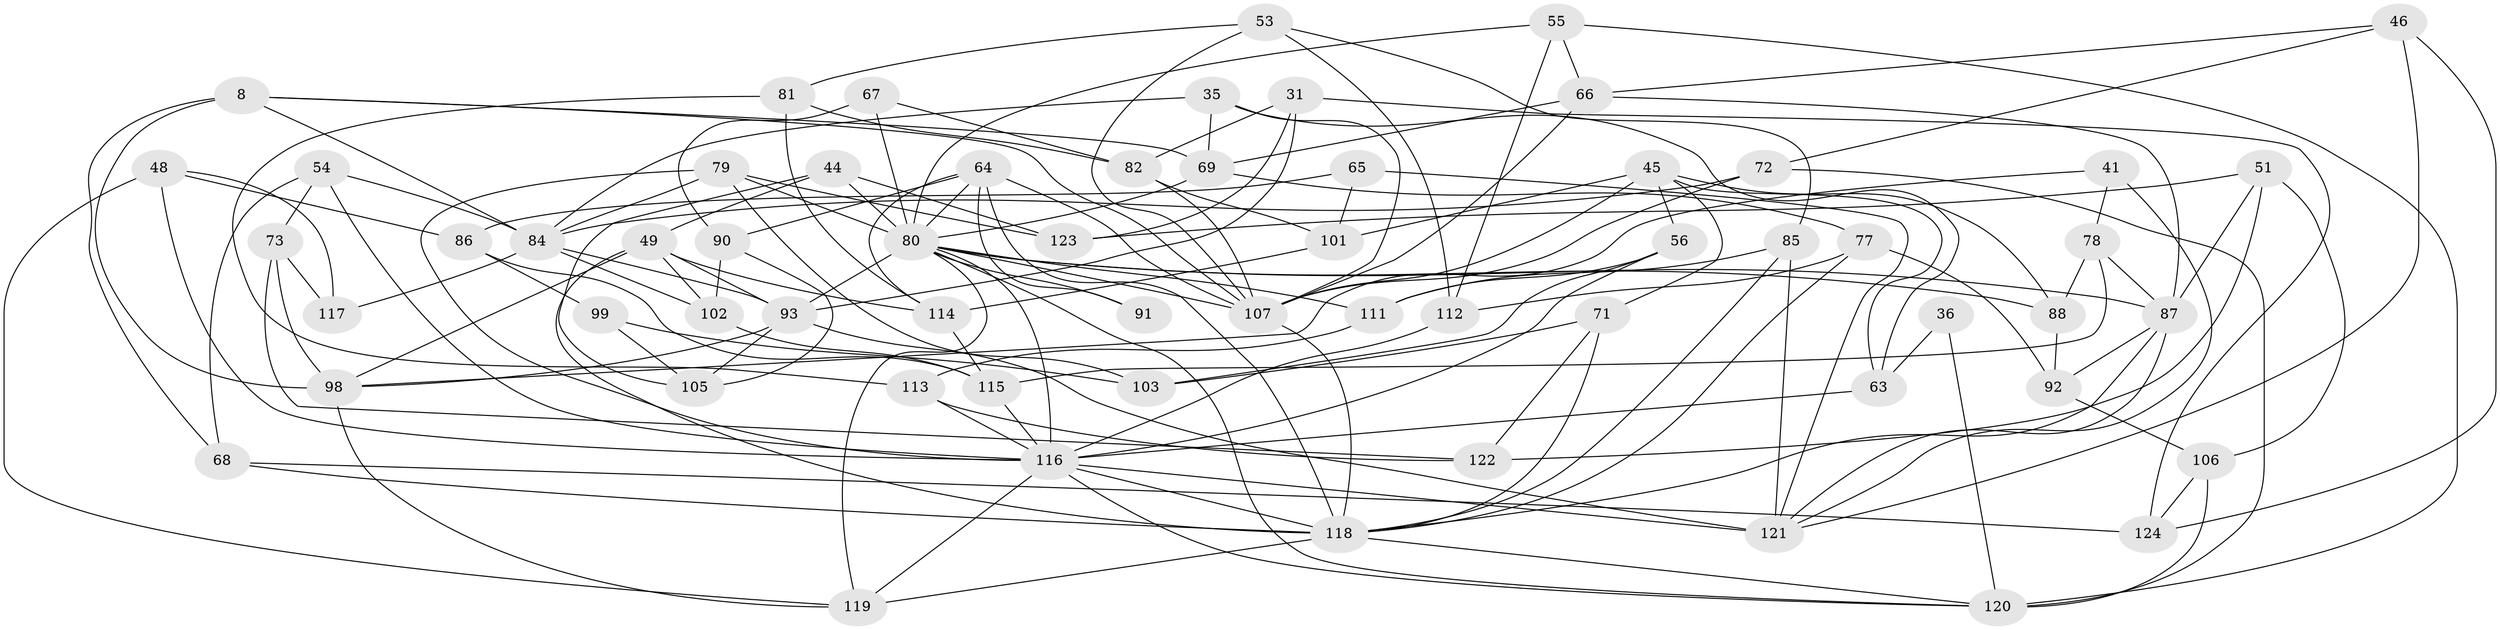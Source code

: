 // original degree distribution, {4: 1.0}
// Generated by graph-tools (version 1.1) at 2025/57/03/09/25 04:57:19]
// undirected, 62 vertices, 152 edges
graph export_dot {
graph [start="1"]
  node [color=gray90,style=filled];
  8 [super="+1"];
  31;
  35;
  36;
  41;
  44;
  45 [super="+29"];
  46;
  48 [super="+40"];
  49 [super="+5+34"];
  51;
  53;
  54;
  55;
  56;
  63;
  64 [super="+30"];
  65;
  66 [super="+16"];
  67;
  68;
  69 [super="+60"];
  71;
  72;
  73;
  77;
  78;
  79 [super="+38"];
  80 [super="+18+37+21+70"];
  81;
  82 [super="+17"];
  84 [super="+62"];
  85;
  86;
  87 [super="+52"];
  88;
  90;
  91;
  92;
  93 [super="+74"];
  98 [super="+75+23"];
  99;
  101;
  102;
  103;
  105 [super="+97"];
  106;
  107 [super="+83+100"];
  111;
  112;
  113 [super="+109"];
  114 [super="+94"];
  115 [super="+6+47"];
  116 [super="+57+110"];
  117;
  118 [super="+28+96+61"];
  119 [super="+89+95"];
  120 [super="+7+33"];
  121 [super="+104+76"];
  122;
  123;
  124;
  8 -- 68;
  8 -- 98 [weight=2];
  8 -- 107;
  8 -- 69;
  8 -- 84;
  31 -- 93;
  31 -- 124;
  31 -- 123;
  31 -- 82;
  35 -- 63;
  35 -- 69;
  35 -- 107;
  35 -- 84;
  36 -- 120 [weight=3];
  36 -- 63;
  41 -- 78;
  41 -- 98;
  41 -- 121 [weight=2];
  44 -- 49;
  44 -- 123;
  44 -- 105;
  44 -- 80;
  45 -- 56;
  45 -- 88;
  45 -- 101;
  45 -- 107;
  45 -- 71;
  45 -- 63;
  46 -- 66;
  46 -- 72;
  46 -- 124;
  46 -- 121;
  48 -- 86;
  48 -- 117 [weight=2];
  48 -- 119 [weight=2];
  48 -- 116;
  49 -- 98 [weight=2];
  49 -- 102;
  49 -- 114 [weight=2];
  49 -- 93;
  49 -- 118;
  51 -- 106;
  51 -- 122;
  51 -- 123;
  51 -- 87;
  53 -- 85;
  53 -- 112;
  53 -- 81;
  53 -- 107;
  54 -- 68;
  54 -- 84;
  54 -- 73;
  54 -- 116;
  55 -- 112;
  55 -- 120;
  55 -- 66;
  55 -- 80;
  56 -- 103;
  56 -- 111;
  56 -- 116;
  63 -- 116;
  64 -- 114;
  64 -- 80;
  64 -- 118;
  64 -- 107;
  64 -- 90;
  64 -- 91;
  65 -- 86;
  65 -- 101;
  65 -- 121 [weight=2];
  66 -- 69 [weight=2];
  66 -- 107;
  66 -- 87;
  67 -- 90;
  67 -- 82 [weight=2];
  67 -- 80;
  68 -- 124;
  68 -- 118;
  69 -- 77;
  69 -- 80;
  71 -- 103;
  71 -- 122;
  71 -- 118;
  72 -- 120;
  72 -- 107;
  72 -- 84;
  73 -- 98;
  73 -- 122;
  73 -- 117;
  77 -- 118;
  77 -- 92;
  77 -- 112;
  78 -- 88;
  78 -- 115;
  78 -- 87;
  79 -- 123;
  79 -- 84;
  79 -- 116 [weight=2];
  79 -- 80;
  79 -- 103;
  80 -- 91 [weight=3];
  80 -- 119 [weight=2];
  80 -- 120;
  80 -- 111;
  80 -- 107 [weight=3];
  80 -- 87;
  80 -- 88;
  80 -- 116 [weight=3];
  80 -- 93;
  81 -- 82;
  81 -- 114;
  81 -- 113;
  82 -- 101;
  82 -- 107;
  84 -- 117;
  84 -- 102;
  84 -- 93;
  85 -- 121;
  85 -- 111;
  85 -- 118;
  86 -- 99;
  86 -- 115;
  87 -- 121;
  87 -- 92;
  87 -- 118 [weight=2];
  88 -- 92;
  90 -- 105;
  90 -- 102;
  92 -- 106;
  93 -- 105 [weight=2];
  93 -- 121;
  93 -- 98;
  98 -- 119;
  99 -- 105 [weight=2];
  99 -- 103;
  101 -- 114;
  102 -- 115;
  106 -- 124;
  106 -- 120;
  107 -- 118;
  111 -- 113;
  112 -- 116;
  113 -- 122;
  113 -- 116 [weight=3];
  114 -- 115;
  115 -- 116 [weight=4];
  116 -- 121 [weight=4];
  116 -- 119;
  116 -- 120;
  116 -- 118 [weight=3];
  118 -- 120 [weight=2];
  118 -- 119 [weight=2];
}
